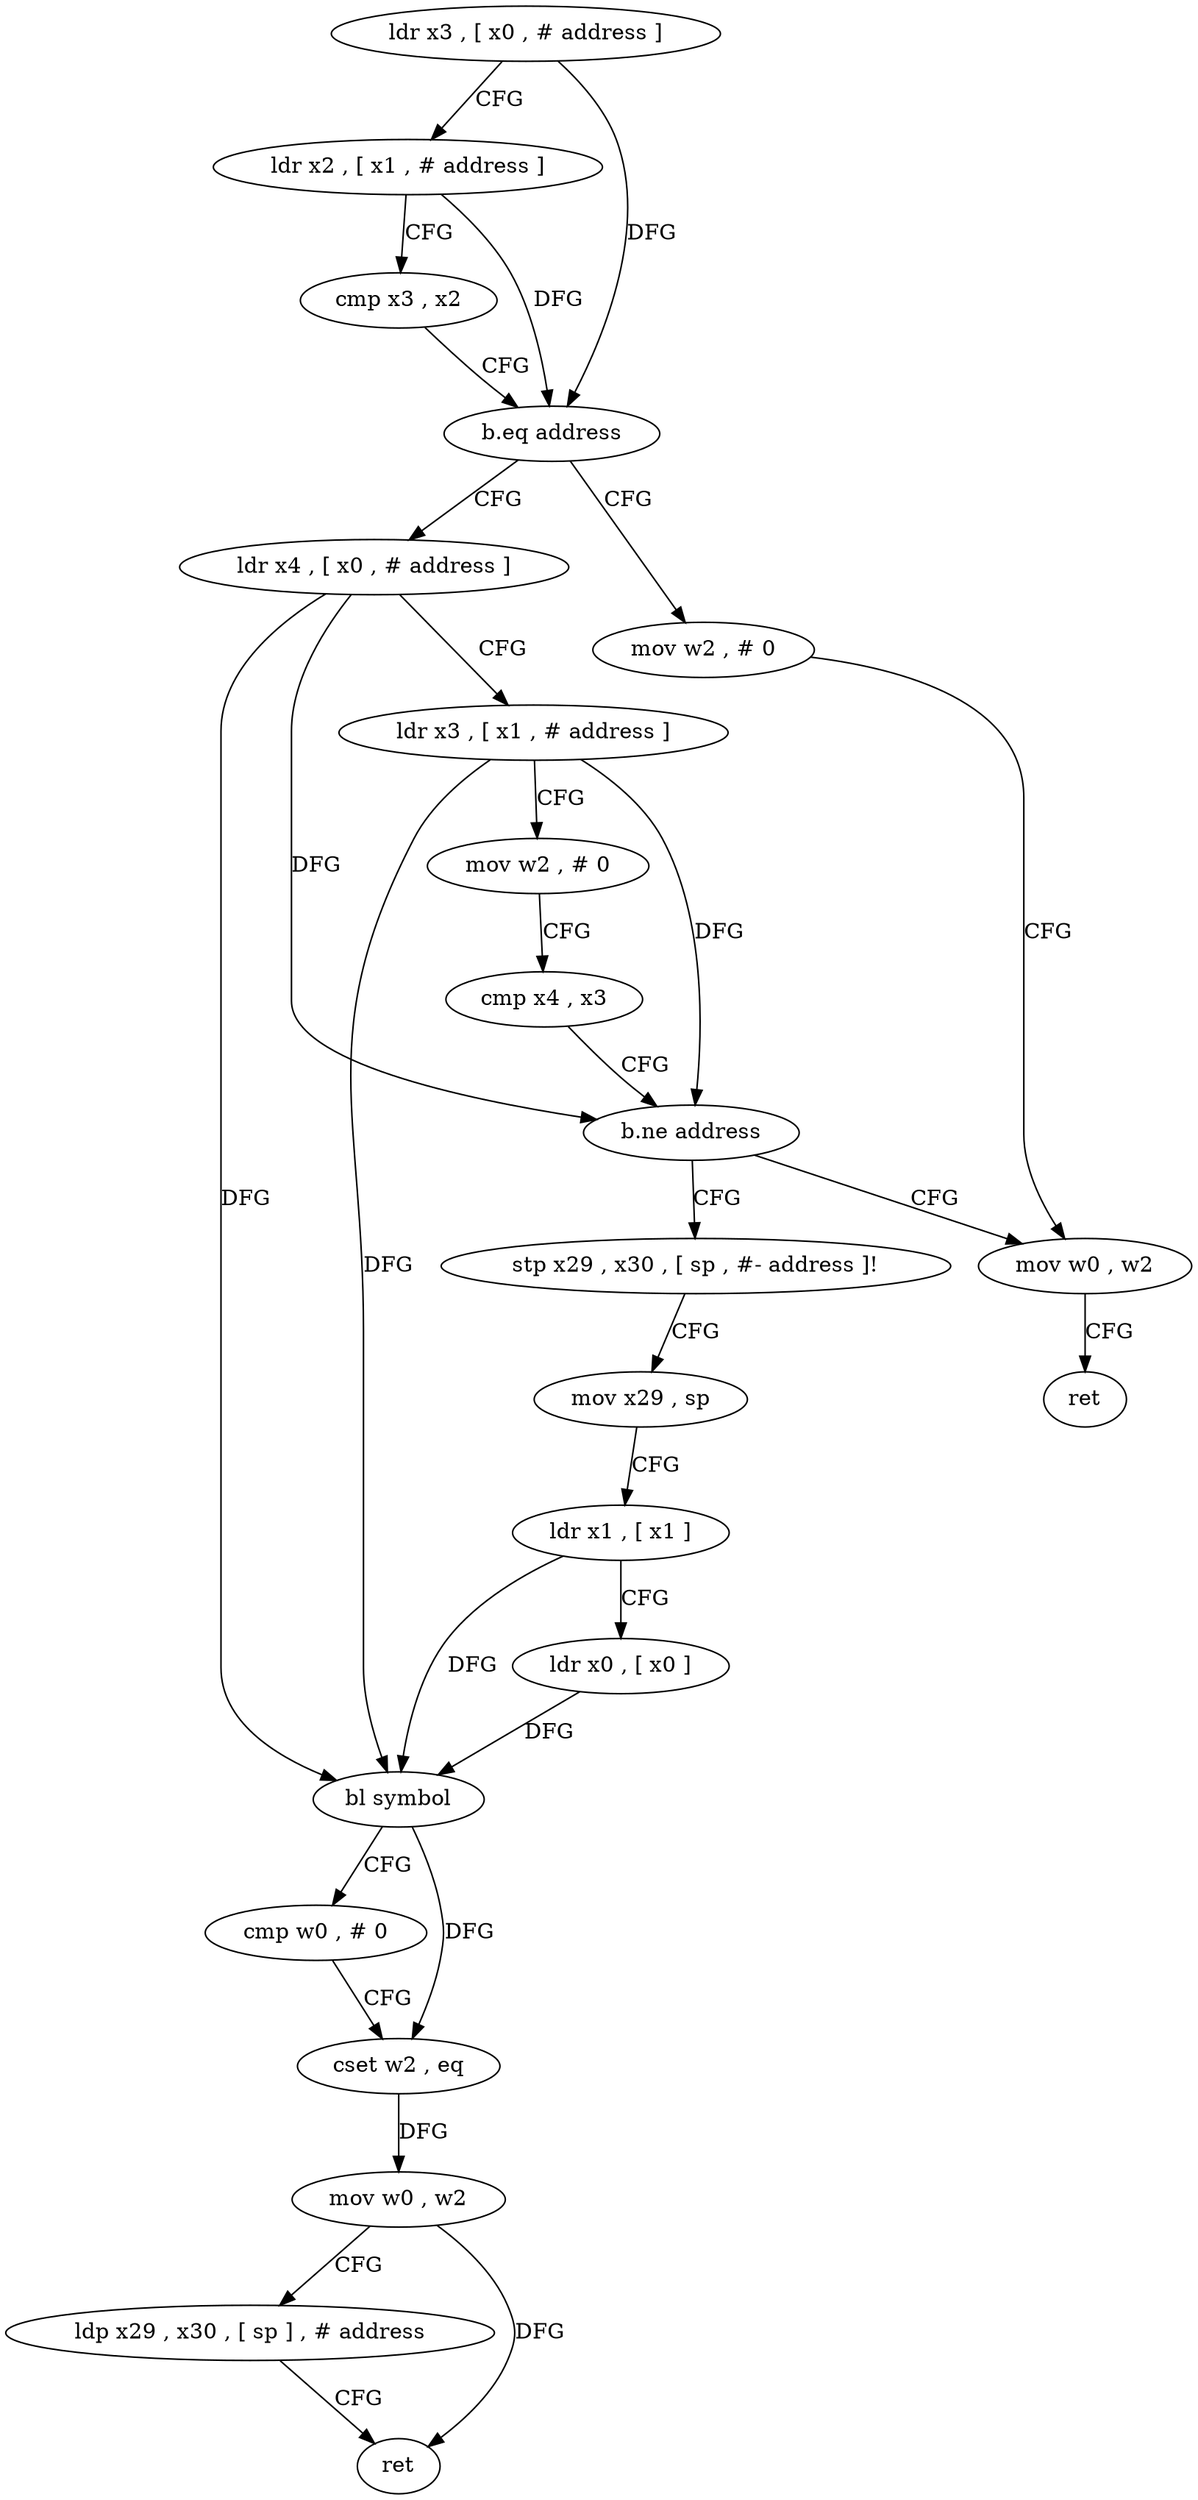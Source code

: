 digraph "func" {
"177824" [label = "ldr x3 , [ x0 , # address ]" ]
"177828" [label = "ldr x2 , [ x1 , # address ]" ]
"177832" [label = "cmp x3 , x2" ]
"177836" [label = "b.eq address" ]
"177852" [label = "ldr x4 , [ x0 , # address ]" ]
"177840" [label = "mov w2 , # 0" ]
"177856" [label = "ldr x3 , [ x1 , # address ]" ]
"177860" [label = "mov w2 , # 0" ]
"177864" [label = "cmp x4 , x3" ]
"177868" [label = "b.ne address" ]
"177844" [label = "mov w0 , w2" ]
"177872" [label = "stp x29 , x30 , [ sp , #- address ]!" ]
"177848" [label = "ret" ]
"177876" [label = "mov x29 , sp" ]
"177880" [label = "ldr x1 , [ x1 ]" ]
"177884" [label = "ldr x0 , [ x0 ]" ]
"177888" [label = "bl symbol" ]
"177892" [label = "cmp w0 , # 0" ]
"177896" [label = "cset w2 , eq" ]
"177900" [label = "mov w0 , w2" ]
"177904" [label = "ldp x29 , x30 , [ sp ] , # address" ]
"177908" [label = "ret" ]
"177824" -> "177828" [ label = "CFG" ]
"177824" -> "177836" [ label = "DFG" ]
"177828" -> "177832" [ label = "CFG" ]
"177828" -> "177836" [ label = "DFG" ]
"177832" -> "177836" [ label = "CFG" ]
"177836" -> "177852" [ label = "CFG" ]
"177836" -> "177840" [ label = "CFG" ]
"177852" -> "177856" [ label = "CFG" ]
"177852" -> "177868" [ label = "DFG" ]
"177852" -> "177888" [ label = "DFG" ]
"177840" -> "177844" [ label = "CFG" ]
"177856" -> "177860" [ label = "CFG" ]
"177856" -> "177868" [ label = "DFG" ]
"177856" -> "177888" [ label = "DFG" ]
"177860" -> "177864" [ label = "CFG" ]
"177864" -> "177868" [ label = "CFG" ]
"177868" -> "177844" [ label = "CFG" ]
"177868" -> "177872" [ label = "CFG" ]
"177844" -> "177848" [ label = "CFG" ]
"177872" -> "177876" [ label = "CFG" ]
"177876" -> "177880" [ label = "CFG" ]
"177880" -> "177884" [ label = "CFG" ]
"177880" -> "177888" [ label = "DFG" ]
"177884" -> "177888" [ label = "DFG" ]
"177888" -> "177892" [ label = "CFG" ]
"177888" -> "177896" [ label = "DFG" ]
"177892" -> "177896" [ label = "CFG" ]
"177896" -> "177900" [ label = "DFG" ]
"177900" -> "177904" [ label = "CFG" ]
"177900" -> "177908" [ label = "DFG" ]
"177904" -> "177908" [ label = "CFG" ]
}
